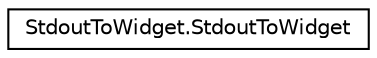 digraph "Graphical Class Hierarchy"
{
 // LATEX_PDF_SIZE
  edge [fontname="Helvetica",fontsize="10",labelfontname="Helvetica",labelfontsize="10"];
  node [fontname="Helvetica",fontsize="10",shape=record];
  rankdir="LR";
  Node0 [label="StdoutToWidget.StdoutToWidget",height=0.2,width=0.4,color="black", fillcolor="white", style="filled",URL="$class_stdout_to_widget_1_1_stdout_to_widget.html",tooltip=" "];
}
